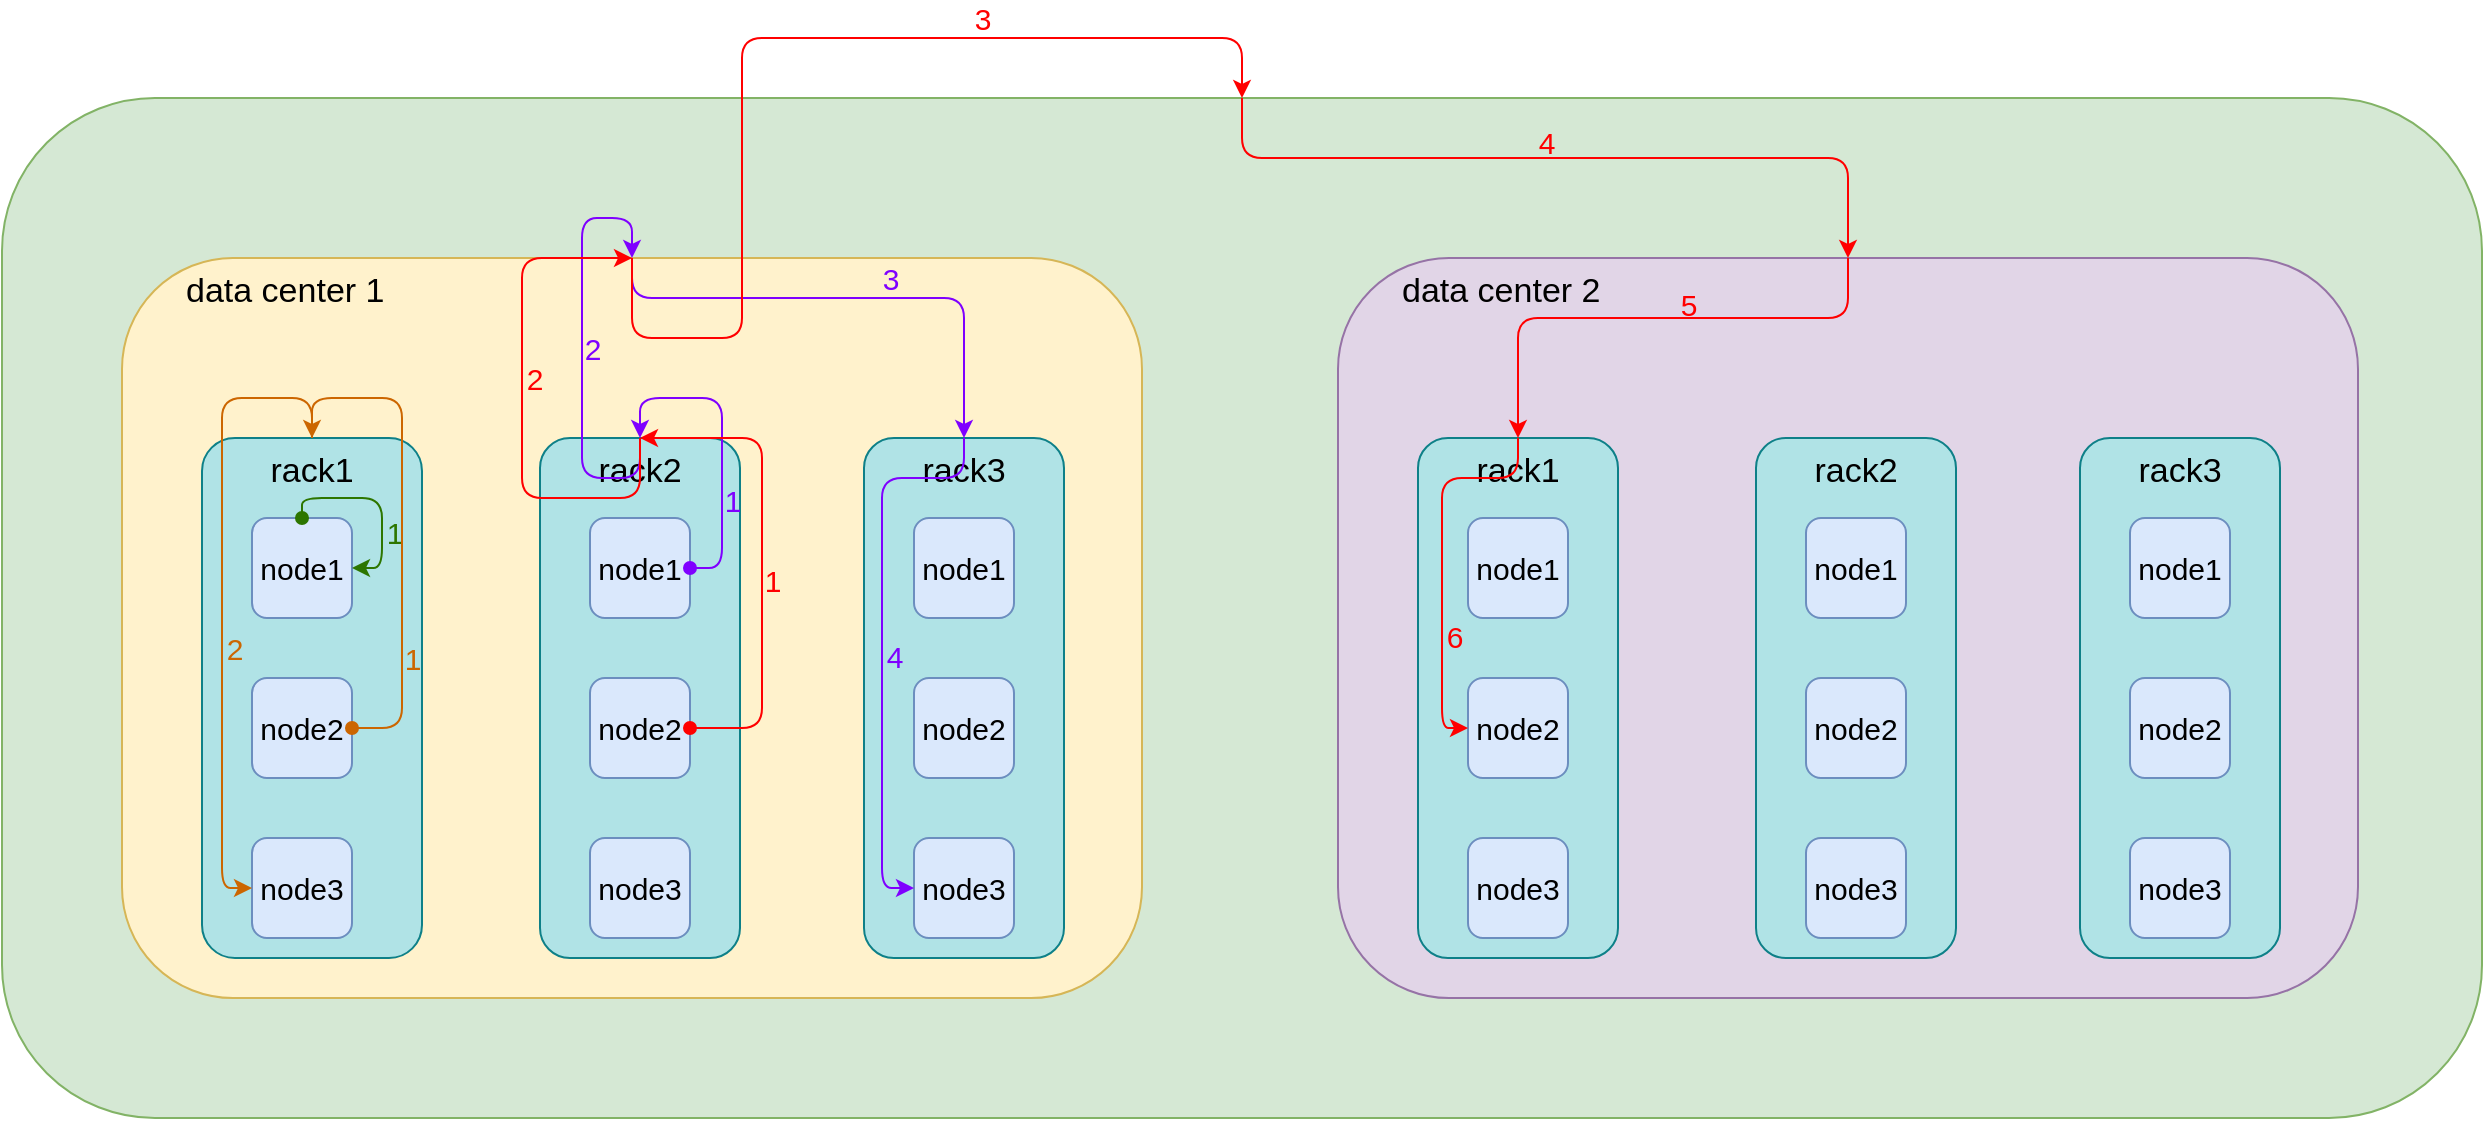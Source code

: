<mxfile version="20.7.4" type="device"><diagram id="AyYWPBp12QwNjWqt76NA" name="第 1 页"><mxGraphModel dx="1580" dy="2080" grid="1" gridSize="10" guides="1" tooltips="1" connect="1" arrows="1" fold="1" page="1" pageScale="1" pageWidth="827" pageHeight="1169" math="0" shadow="0"><root><mxCell id="0"/><mxCell id="1" parent="0"/><mxCell id="MPPF_rfv7HNqVeF8lafG-149" style="edgeStyle=orthogonalEdgeStyle;rounded=1;orthogonalLoop=1;jettySize=auto;html=1;exitX=1;exitY=0;exitDx=0;exitDy=0;entryX=0;entryY=0;entryDx=0;entryDy=0;strokeColor=#80FF00;strokeWidth=1;fontSize=15;fontColor=#2D7600;startArrow=oval;startFill=1;endArrow=classic;endFill=1;" edge="1" parent="1" source="MPPF_rfv7HNqVeF8lafG-50" target="MPPF_rfv7HNqVeF8lafG-69"><mxGeometry relative="1" as="geometry"/></mxCell><mxCell id="MPPF_rfv7HNqVeF8lafG-93" value="" style="rounded=1;whiteSpace=wrap;html=1;fontSize=17;align=center;verticalAlign=middle;fillColor=#d5e8d4;strokeColor=#82b366;spacingBottom=0;" vertex="1" parent="1"><mxGeometry x="130" y="-140" width="1240" height="510" as="geometry"/></mxCell><mxCell id="MPPF_rfv7HNqVeF8lafG-57" value="data center 1" style="rounded=1;whiteSpace=wrap;html=1;fillColor=#fff2cc;strokeColor=#d6b656;fontSize=17;align=left;verticalAlign=top;spacingLeft=30;" vertex="1" parent="1"><mxGeometry x="190" y="-60" width="510" height="370" as="geometry"/></mxCell><mxCell id="MPPF_rfv7HNqVeF8lafG-17" value="rack1" style="rounded=1;whiteSpace=wrap;html=1;fillColor=#b0e3e6;strokeColor=#0e8088;fontSize=17;align=center;verticalAlign=top;" vertex="1" parent="1"><mxGeometry x="230" y="30" width="110" height="260" as="geometry"/></mxCell><mxCell id="MPPF_rfv7HNqVeF8lafG-1" value="node1" style="rounded=1;whiteSpace=wrap;html=1;fillColor=#dae8fc;strokeColor=#6c8ebf;fontSize=15;align=center;verticalAlign=middle;" vertex="1" parent="1"><mxGeometry x="255" y="70" width="50" height="50" as="geometry"/></mxCell><mxCell id="MPPF_rfv7HNqVeF8lafG-2" value="node2" style="rounded=1;whiteSpace=wrap;html=1;fillColor=#dae8fc;strokeColor=#6c8ebf;fontSize=15;align=center;verticalAlign=middle;" vertex="1" parent="1"><mxGeometry x="255" y="150" width="50" height="50" as="geometry"/></mxCell><mxCell id="MPPF_rfv7HNqVeF8lafG-4" value="node3" style="rounded=1;whiteSpace=wrap;html=1;fillColor=#dae8fc;strokeColor=#6c8ebf;fontSize=15;align=center;verticalAlign=middle;" vertex="1" parent="1"><mxGeometry x="255" y="230" width="50" height="50" as="geometry"/></mxCell><mxCell id="MPPF_rfv7HNqVeF8lafG-43" value="rack2" style="rounded=1;whiteSpace=wrap;html=1;fillColor=#b0e3e6;strokeColor=#0e8088;fontSize=17;align=center;verticalAlign=top;" vertex="1" parent="1"><mxGeometry x="399" y="30" width="100" height="260" as="geometry"/></mxCell><mxCell id="MPPF_rfv7HNqVeF8lafG-44" value="node1" style="rounded=1;whiteSpace=wrap;html=1;fillColor=#dae8fc;strokeColor=#6c8ebf;fontSize=15;align=center;verticalAlign=middle;" vertex="1" parent="1"><mxGeometry x="424" y="70" width="50" height="50" as="geometry"/></mxCell><mxCell id="MPPF_rfv7HNqVeF8lafG-45" value="node2" style="rounded=1;whiteSpace=wrap;html=1;fillColor=#dae8fc;strokeColor=#6c8ebf;fontSize=15;align=center;verticalAlign=middle;" vertex="1" parent="1"><mxGeometry x="424" y="150" width="50" height="50" as="geometry"/></mxCell><mxCell id="MPPF_rfv7HNqVeF8lafG-46" value="node3" style="rounded=1;whiteSpace=wrap;html=1;fillColor=#dae8fc;strokeColor=#6c8ebf;fontSize=15;align=center;verticalAlign=middle;" vertex="1" parent="1"><mxGeometry x="424" y="230" width="50" height="50" as="geometry"/></mxCell><mxCell id="MPPF_rfv7HNqVeF8lafG-50" value="rack3" style="rounded=1;whiteSpace=wrap;html=1;fillColor=#b0e3e6;strokeColor=#0e8088;fontSize=17;align=center;verticalAlign=top;" vertex="1" parent="1"><mxGeometry x="561" y="30" width="100" height="260" as="geometry"/></mxCell><mxCell id="MPPF_rfv7HNqVeF8lafG-51" value="node1" style="rounded=1;whiteSpace=wrap;html=1;fillColor=#dae8fc;strokeColor=#6c8ebf;fontSize=15;align=center;verticalAlign=middle;" vertex="1" parent="1"><mxGeometry x="586" y="70" width="50" height="50" as="geometry"/></mxCell><mxCell id="MPPF_rfv7HNqVeF8lafG-52" value="node2" style="rounded=1;whiteSpace=wrap;html=1;fillColor=#dae8fc;strokeColor=#6c8ebf;fontSize=15;align=center;verticalAlign=middle;" vertex="1" parent="1"><mxGeometry x="586" y="150" width="50" height="50" as="geometry"/></mxCell><mxCell id="MPPF_rfv7HNqVeF8lafG-53" value="node3" style="rounded=1;whiteSpace=wrap;html=1;fillColor=#dae8fc;strokeColor=#6c8ebf;fontSize=15;align=center;verticalAlign=middle;" vertex="1" parent="1"><mxGeometry x="586" y="230" width="50" height="50" as="geometry"/></mxCell><mxCell id="MPPF_rfv7HNqVeF8lafG-68" value="data center 2" style="rounded=1;whiteSpace=wrap;html=1;fillColor=#e1d5e7;strokeColor=#9673a6;fontSize=17;align=left;verticalAlign=top;spacingLeft=30;" vertex="1" parent="1"><mxGeometry x="798" y="-60" width="510" height="370" as="geometry"/></mxCell><mxCell id="MPPF_rfv7HNqVeF8lafG-69" value="rack1" style="rounded=1;whiteSpace=wrap;html=1;fillColor=#b0e3e6;strokeColor=#0e8088;fontSize=17;align=center;verticalAlign=top;" vertex="1" parent="1"><mxGeometry x="838" y="30" width="100" height="260" as="geometry"/></mxCell><mxCell id="MPPF_rfv7HNqVeF8lafG-70" value="node1" style="rounded=1;whiteSpace=wrap;html=1;fillColor=#dae8fc;strokeColor=#6c8ebf;fontSize=15;align=center;verticalAlign=middle;" vertex="1" parent="1"><mxGeometry x="863" y="70" width="50" height="50" as="geometry"/></mxCell><mxCell id="MPPF_rfv7HNqVeF8lafG-71" value="node2" style="rounded=1;whiteSpace=wrap;html=1;fillColor=#dae8fc;strokeColor=#6c8ebf;fontSize=15;align=center;verticalAlign=middle;" vertex="1" parent="1"><mxGeometry x="863" y="150" width="50" height="50" as="geometry"/></mxCell><mxCell id="MPPF_rfv7HNqVeF8lafG-72" value="node3" style="rounded=1;whiteSpace=wrap;html=1;fillColor=#dae8fc;strokeColor=#6c8ebf;fontSize=15;align=center;verticalAlign=middle;" vertex="1" parent="1"><mxGeometry x="863" y="230" width="50" height="50" as="geometry"/></mxCell><mxCell id="MPPF_rfv7HNqVeF8lafG-76" value="rack2" style="rounded=1;whiteSpace=wrap;html=1;fillColor=#b0e3e6;strokeColor=#0e8088;fontSize=17;align=center;verticalAlign=top;" vertex="1" parent="1"><mxGeometry x="1007" y="30" width="100" height="260" as="geometry"/></mxCell><mxCell id="MPPF_rfv7HNqVeF8lafG-77" value="node1" style="rounded=1;whiteSpace=wrap;html=1;fillColor=#dae8fc;strokeColor=#6c8ebf;fontSize=15;align=center;verticalAlign=middle;" vertex="1" parent="1"><mxGeometry x="1032" y="70" width="50" height="50" as="geometry"/></mxCell><mxCell id="MPPF_rfv7HNqVeF8lafG-78" value="node2" style="rounded=1;whiteSpace=wrap;html=1;fillColor=#dae8fc;strokeColor=#6c8ebf;fontSize=15;align=center;verticalAlign=middle;" vertex="1" parent="1"><mxGeometry x="1032" y="150" width="50" height="50" as="geometry"/></mxCell><mxCell id="MPPF_rfv7HNqVeF8lafG-79" value="node3" style="rounded=1;whiteSpace=wrap;html=1;fillColor=#dae8fc;strokeColor=#6c8ebf;fontSize=15;align=center;verticalAlign=middle;" vertex="1" parent="1"><mxGeometry x="1032" y="230" width="50" height="50" as="geometry"/></mxCell><mxCell id="MPPF_rfv7HNqVeF8lafG-83" value="rack3" style="rounded=1;whiteSpace=wrap;html=1;fillColor=#b0e3e6;strokeColor=#0e8088;fontSize=17;align=center;verticalAlign=top;" vertex="1" parent="1"><mxGeometry x="1169" y="30" width="100" height="260" as="geometry"/></mxCell><mxCell id="MPPF_rfv7HNqVeF8lafG-84" value="node1" style="rounded=1;whiteSpace=wrap;html=1;fillColor=#dae8fc;strokeColor=#6c8ebf;fontSize=15;align=center;verticalAlign=middle;" vertex="1" parent="1"><mxGeometry x="1194" y="70" width="50" height="50" as="geometry"/></mxCell><mxCell id="MPPF_rfv7HNqVeF8lafG-85" value="node2" style="rounded=1;whiteSpace=wrap;html=1;fillColor=#dae8fc;strokeColor=#6c8ebf;fontSize=15;align=center;verticalAlign=middle;" vertex="1" parent="1"><mxGeometry x="1194" y="150" width="50" height="50" as="geometry"/></mxCell><mxCell id="MPPF_rfv7HNqVeF8lafG-86" value="node3" style="rounded=1;whiteSpace=wrap;html=1;fillColor=#dae8fc;strokeColor=#6c8ebf;fontSize=15;align=center;verticalAlign=middle;" vertex="1" parent="1"><mxGeometry x="1194" y="230" width="50" height="50" as="geometry"/></mxCell><mxCell id="MPPF_rfv7HNqVeF8lafG-108" style="edgeStyle=orthogonalEdgeStyle;rounded=1;orthogonalLoop=1;jettySize=auto;html=1;exitX=0.5;exitY=0;exitDx=0;exitDy=0;entryX=1;entryY=0.5;entryDx=0;entryDy=0;fontSize=18;fontColor=#C73500;fillColor=#60a917;strokeColor=#2D7600;startArrow=oval;startFill=1;" edge="1" parent="1" source="MPPF_rfv7HNqVeF8lafG-1" target="MPPF_rfv7HNqVeF8lafG-1"><mxGeometry relative="1" as="geometry"><Array as="points"><mxPoint x="280" y="60"/><mxPoint x="320" y="60"/><mxPoint x="320" y="95"/></Array></mxGeometry></mxCell><mxCell id="MPPF_rfv7HNqVeF8lafG-109" value="1" style="edgeLabel;html=1;align=center;verticalAlign=middle;resizable=0;points=[];fontSize=15;fontColor=#2D7600;labelBackgroundColor=none;" vertex="1" connectable="0" parent="MPPF_rfv7HNqVeF8lafG-108"><mxGeometry x="-0.21" y="-1" relative="1" as="geometry"><mxPoint x="16" y="16" as="offset"/></mxGeometry></mxCell><mxCell id="MPPF_rfv7HNqVeF8lafG-138" style="edgeStyle=orthogonalEdgeStyle;rounded=1;orthogonalLoop=1;jettySize=auto;html=1;exitX=0.5;exitY=0;exitDx=0;exitDy=0;entryX=0;entryY=0.5;entryDx=0;entryDy=0;strokeColor=#CC6600;strokeWidth=1;fontSize=15;fontColor=#2D7600;startArrow=none;startFill=0;endArrow=classic;endFill=1;" edge="1" parent="1" source="MPPF_rfv7HNqVeF8lafG-17" target="MPPF_rfv7HNqVeF8lafG-4"><mxGeometry relative="1" as="geometry"><Array as="points"><mxPoint x="285" y="10"/><mxPoint x="240" y="10"/><mxPoint x="240" y="255"/></Array></mxGeometry></mxCell><mxCell id="MPPF_rfv7HNqVeF8lafG-155" value="2" style="edgeLabel;html=1;align=center;verticalAlign=middle;resizable=0;points=[];fontSize=15;fontColor=#CC6600;labelBackgroundColor=none;" vertex="1" connectable="0" parent="MPPF_rfv7HNqVeF8lafG-138"><mxGeometry x="0.211" relative="1" as="geometry"><mxPoint x="6" y="-7" as="offset"/></mxGeometry></mxCell><mxCell id="MPPF_rfv7HNqVeF8lafG-141" style="edgeStyle=orthogonalEdgeStyle;rounded=1;orthogonalLoop=1;jettySize=auto;html=1;exitX=0.5;exitY=0;exitDx=0;exitDy=0;entryX=0.5;entryY=0;entryDx=0;entryDy=0;strokeColor=#7F00FF;strokeWidth=1;fontSize=15;fontColor=#2D7600;startArrow=classic;startFill=1;endArrow=none;endFill=0;fillColor=#ffff88;" edge="1" parent="1" source="MPPF_rfv7HNqVeF8lafG-57" target="MPPF_rfv7HNqVeF8lafG-43"><mxGeometry relative="1" as="geometry"><Array as="points"><mxPoint x="445" y="-80"/><mxPoint x="420" y="-80"/><mxPoint x="420" y="50"/><mxPoint x="449" y="50"/></Array></mxGeometry></mxCell><mxCell id="MPPF_rfv7HNqVeF8lafG-157" value="2" style="edgeLabel;align=center;verticalAlign=middle;resizable=0;points=[];fontSize=15;fontColor=#7F00FF;html=1;labelBackgroundColor=none;" vertex="1" connectable="0" parent="MPPF_rfv7HNqVeF8lafG-141"><mxGeometry x="0.099" y="2" relative="1" as="geometry"><mxPoint x="3" y="-13" as="offset"/></mxGeometry></mxCell><mxCell id="MPPF_rfv7HNqVeF8lafG-142" style="edgeStyle=orthogonalEdgeStyle;rounded=1;orthogonalLoop=1;jettySize=auto;html=1;exitX=0.5;exitY=0;exitDx=0;exitDy=0;entryX=0.5;entryY=0;entryDx=0;entryDy=0;strokeColor=#7F00FF;strokeWidth=1;fontSize=15;fontColor=#2D7600;startArrow=none;startFill=0;endArrow=classic;endFill=1;" edge="1" parent="1" source="MPPF_rfv7HNqVeF8lafG-57" target="MPPF_rfv7HNqVeF8lafG-50"><mxGeometry relative="1" as="geometry"><Array as="points"><mxPoint x="445" y="-40"/><mxPoint x="611" y="-40"/></Array></mxGeometry></mxCell><mxCell id="MPPF_rfv7HNqVeF8lafG-158" value="3" style="edgeLabel;html=1;align=center;verticalAlign=middle;resizable=0;points=[];fontSize=15;fontColor=#7F00FF;labelBackgroundColor=none;" vertex="1" connectable="0" parent="MPPF_rfv7HNqVeF8lafG-142"><mxGeometry x="0.165" y="-1" relative="1" as="geometry"><mxPoint y="-11" as="offset"/></mxGeometry></mxCell><mxCell id="MPPF_rfv7HNqVeF8lafG-143" style="edgeStyle=orthogonalEdgeStyle;rounded=1;orthogonalLoop=1;jettySize=auto;html=1;exitX=0.5;exitY=0;exitDx=0;exitDy=0;entryX=0;entryY=0.5;entryDx=0;entryDy=0;strokeColor=#7F00FF;strokeWidth=1;fontSize=15;fontColor=#2D7600;startArrow=none;startFill=0;endArrow=classic;endFill=1;" edge="1" parent="1" source="MPPF_rfv7HNqVeF8lafG-50" target="MPPF_rfv7HNqVeF8lafG-53"><mxGeometry relative="1" as="geometry"><Array as="points"><mxPoint x="611" y="50"/><mxPoint x="570" y="50"/><mxPoint x="570" y="255"/></Array></mxGeometry></mxCell><mxCell id="MPPF_rfv7HNqVeF8lafG-159" value="4" style="edgeLabel;html=1;align=center;verticalAlign=middle;resizable=0;points=[];fontSize=15;fontColor=#7F00FF;labelBackgroundColor=none;" vertex="1" connectable="0" parent="MPPF_rfv7HNqVeF8lafG-143"><mxGeometry x="-0.032" y="-2" relative="1" as="geometry"><mxPoint x="8" y="13" as="offset"/></mxGeometry></mxCell><mxCell id="MPPF_rfv7HNqVeF8lafG-140" style="edgeStyle=orthogonalEdgeStyle;rounded=1;orthogonalLoop=1;jettySize=auto;html=1;exitX=1;exitY=0.5;exitDx=0;exitDy=0;entryX=0.5;entryY=0;entryDx=0;entryDy=0;strokeColor=#7F00FF;strokeWidth=1;fontSize=15;fontColor=#2D7600;startArrow=oval;startFill=1;endArrow=classic;endFill=1;fillColor=#ffcccc;" edge="1" parent="1" source="MPPF_rfv7HNqVeF8lafG-44" target="MPPF_rfv7HNqVeF8lafG-43"><mxGeometry relative="1" as="geometry"><Array as="points"><mxPoint x="490" y="95"/><mxPoint x="490" y="10"/><mxPoint x="449" y="10"/></Array></mxGeometry></mxCell><mxCell id="MPPF_rfv7HNqVeF8lafG-156" value="1" style="edgeLabel;html=1;align=center;verticalAlign=middle;resizable=0;points=[];fontSize=15;fontColor=#7F00FF;labelBackgroundColor=none;" vertex="1" connectable="0" parent="MPPF_rfv7HNqVeF8lafG-140"><mxGeometry x="-0.486" y="1" relative="1" as="geometry"><mxPoint x="6" y="-9" as="offset"/></mxGeometry></mxCell><mxCell id="MPPF_rfv7HNqVeF8lafG-145" style="edgeStyle=orthogonalEdgeStyle;rounded=1;orthogonalLoop=1;jettySize=auto;html=1;exitX=0.5;exitY=0;exitDx=0;exitDy=0;entryX=0.5;entryY=0;entryDx=0;entryDy=0;strokeColor=#FF0000;strokeWidth=1;fontSize=15;fontColor=#2D7600;startArrow=none;startFill=0;endArrow=classic;endFill=1;" edge="1" parent="1" source="MPPF_rfv7HNqVeF8lafG-43" target="MPPF_rfv7HNqVeF8lafG-57"><mxGeometry relative="1" as="geometry"><Array as="points"><mxPoint x="449" y="60"/><mxPoint x="390" y="60"/><mxPoint x="390" y="-60"/></Array></mxGeometry></mxCell><mxCell id="MPPF_rfv7HNqVeF8lafG-161" value="2" style="edgeLabel;html=1;align=center;verticalAlign=middle;resizable=0;points=[];fontSize=15;fontColor=#FF0000;labelBackgroundColor=none;" vertex="1" connectable="0" parent="MPPF_rfv7HNqVeF8lafG-145"><mxGeometry x="0.042" y="2" relative="1" as="geometry"><mxPoint x="8" y="-12" as="offset"/></mxGeometry></mxCell><mxCell id="MPPF_rfv7HNqVeF8lafG-137" style="edgeStyle=orthogonalEdgeStyle;rounded=1;orthogonalLoop=1;jettySize=auto;html=1;exitX=1;exitY=0.5;exitDx=0;exitDy=0;entryX=0.5;entryY=0;entryDx=0;entryDy=0;strokeColor=#CC6600;strokeWidth=1;fontSize=15;fontColor=#2D7600;startArrow=oval;startFill=1;endArrow=classic;endFill=1;fillColor=#ffe6cc;" edge="1" parent="1" source="MPPF_rfv7HNqVeF8lafG-2" target="MPPF_rfv7HNqVeF8lafG-17"><mxGeometry relative="1" as="geometry"><Array as="points"><mxPoint x="330" y="175"/><mxPoint x="330" y="10"/><mxPoint x="285" y="10"/></Array></mxGeometry></mxCell><mxCell id="MPPF_rfv7HNqVeF8lafG-154" value="1" style="edgeLabel;html=1;align=center;verticalAlign=middle;resizable=0;points=[];fontSize=15;fontColor=#CC6600;labelBackgroundColor=none;" vertex="1" connectable="0" parent="MPPF_rfv7HNqVeF8lafG-137"><mxGeometry x="-0.209" relative="1" as="geometry"><mxPoint x="5" y="41" as="offset"/></mxGeometry></mxCell><mxCell id="MPPF_rfv7HNqVeF8lafG-150" style="edgeStyle=orthogonalEdgeStyle;rounded=1;orthogonalLoop=1;jettySize=auto;html=1;exitX=0.5;exitY=0;exitDx=0;exitDy=0;strokeColor=#FF0000;strokeWidth=1;fontSize=15;fontColor=#2D7600;startArrow=none;startFill=0;endArrow=classic;endFill=1;entryX=0.5;entryY=0;entryDx=0;entryDy=0;" edge="1" parent="1" source="MPPF_rfv7HNqVeF8lafG-57" target="MPPF_rfv7HNqVeF8lafG-93"><mxGeometry relative="1" as="geometry"><Array as="points"><mxPoint x="445" y="-20"/><mxPoint x="500" y="-20"/><mxPoint x="500" y="-170"/><mxPoint x="750" y="-170"/></Array></mxGeometry></mxCell><mxCell id="MPPF_rfv7HNqVeF8lafG-162" value="3" style="edgeLabel;html=1;align=center;verticalAlign=middle;resizable=0;points=[];fontSize=15;fontColor=#FF0000;labelBackgroundColor=none;" vertex="1" connectable="0" parent="MPPF_rfv7HNqVeF8lafG-150"><mxGeometry x="0.322" relative="1" as="geometry"><mxPoint x="18" y="-10" as="offset"/></mxGeometry></mxCell><mxCell id="MPPF_rfv7HNqVeF8lafG-144" style="edgeStyle=orthogonalEdgeStyle;rounded=1;orthogonalLoop=1;jettySize=auto;html=1;exitX=1;exitY=0.5;exitDx=0;exitDy=0;strokeColor=#FF0000;strokeWidth=1;fontSize=15;fontColor=#2D7600;startArrow=oval;startFill=1;endArrow=classic;endFill=1;entryX=0.5;entryY=0;entryDx=0;entryDy=0;" edge="1" parent="1" source="MPPF_rfv7HNqVeF8lafG-45" target="MPPF_rfv7HNqVeF8lafG-43"><mxGeometry relative="1" as="geometry"><Array as="points"><mxPoint x="510" y="175"/><mxPoint x="510" y="30"/></Array></mxGeometry></mxCell><mxCell id="MPPF_rfv7HNqVeF8lafG-160" value="1" style="edgeLabel;html=1;align=center;verticalAlign=middle;resizable=0;points=[];fontSize=15;fontColor=#FF0000;labelBackgroundColor=none;" vertex="1" connectable="0" parent="MPPF_rfv7HNqVeF8lafG-144"><mxGeometry x="-0.145" y="-1" relative="1" as="geometry"><mxPoint x="4" y="-7" as="offset"/></mxGeometry></mxCell><mxCell id="MPPF_rfv7HNqVeF8lafG-151" style="edgeStyle=orthogonalEdgeStyle;rounded=1;orthogonalLoop=1;jettySize=auto;html=1;exitX=0.5;exitY=0;exitDx=0;exitDy=0;strokeColor=#FF0000;strokeWidth=1;fontSize=15;fontColor=#2D7600;startArrow=none;startFill=0;endArrow=classic;endFill=1;entryX=0.5;entryY=0;entryDx=0;entryDy=0;" edge="1" parent="1" source="MPPF_rfv7HNqVeF8lafG-93" target="MPPF_rfv7HNqVeF8lafG-68"><mxGeometry relative="1" as="geometry"><Array as="points"><mxPoint x="750" y="-110"/><mxPoint x="1053" y="-110"/></Array></mxGeometry></mxCell><mxCell id="MPPF_rfv7HNqVeF8lafG-163" value="4" style="edgeLabel;html=1;align=center;verticalAlign=middle;resizable=0;points=[];fontSize=15;fontColor=#FF0000;labelBackgroundColor=none;" vertex="1" connectable="0" parent="MPPF_rfv7HNqVeF8lafG-151"><mxGeometry x="0.121" relative="1" as="geometry"><mxPoint x="-33" y="-8" as="offset"/></mxGeometry></mxCell><mxCell id="MPPF_rfv7HNqVeF8lafG-152" style="edgeStyle=orthogonalEdgeStyle;rounded=1;orthogonalLoop=1;jettySize=auto;html=1;exitX=0.5;exitY=0;exitDx=0;exitDy=0;entryX=0.5;entryY=0;entryDx=0;entryDy=0;strokeColor=#FF0000;strokeWidth=1;fontSize=15;fontColor=#2D7600;startArrow=none;startFill=0;endArrow=classic;endFill=1;" edge="1" parent="1" source="MPPF_rfv7HNqVeF8lafG-68" target="MPPF_rfv7HNqVeF8lafG-69"><mxGeometry relative="1" as="geometry"><Array as="points"><mxPoint x="1053" y="-30"/><mxPoint x="888" y="-30"/></Array></mxGeometry></mxCell><mxCell id="MPPF_rfv7HNqVeF8lafG-164" value="5" style="edgeLabel;html=1;align=center;verticalAlign=middle;resizable=0;points=[];fontSize=15;fontColor=#FF0000;labelBackgroundColor=none;" vertex="1" connectable="0" parent="MPPF_rfv7HNqVeF8lafG-152"><mxGeometry x="-0.042" relative="1" as="geometry"><mxPoint x="12" y="-7" as="offset"/></mxGeometry></mxCell><mxCell id="MPPF_rfv7HNqVeF8lafG-153" style="edgeStyle=orthogonalEdgeStyle;rounded=1;orthogonalLoop=1;jettySize=auto;html=1;exitX=0.5;exitY=0;exitDx=0;exitDy=0;entryX=0;entryY=0.5;entryDx=0;entryDy=0;strokeColor=#FF0000;strokeWidth=1;fontSize=15;fontColor=#2D7600;startArrow=none;startFill=0;endArrow=classic;endFill=1;" edge="1" parent="1" source="MPPF_rfv7HNqVeF8lafG-69" target="MPPF_rfv7HNqVeF8lafG-71"><mxGeometry relative="1" as="geometry"><Array as="points"><mxPoint x="888" y="50"/><mxPoint x="850" y="50"/><mxPoint x="850" y="175"/></Array></mxGeometry></mxCell><mxCell id="MPPF_rfv7HNqVeF8lafG-165" value="6" style="edgeLabel;html=1;align=center;verticalAlign=middle;resizable=0;points=[];fontSize=15;fontColor=#FF0000;labelBackgroundColor=none;" vertex="1" connectable="0" parent="MPPF_rfv7HNqVeF8lafG-153"><mxGeometry x="0.311" y="-1" relative="1" as="geometry"><mxPoint x="7" y="8" as="offset"/></mxGeometry></mxCell></root></mxGraphModel></diagram></mxfile>